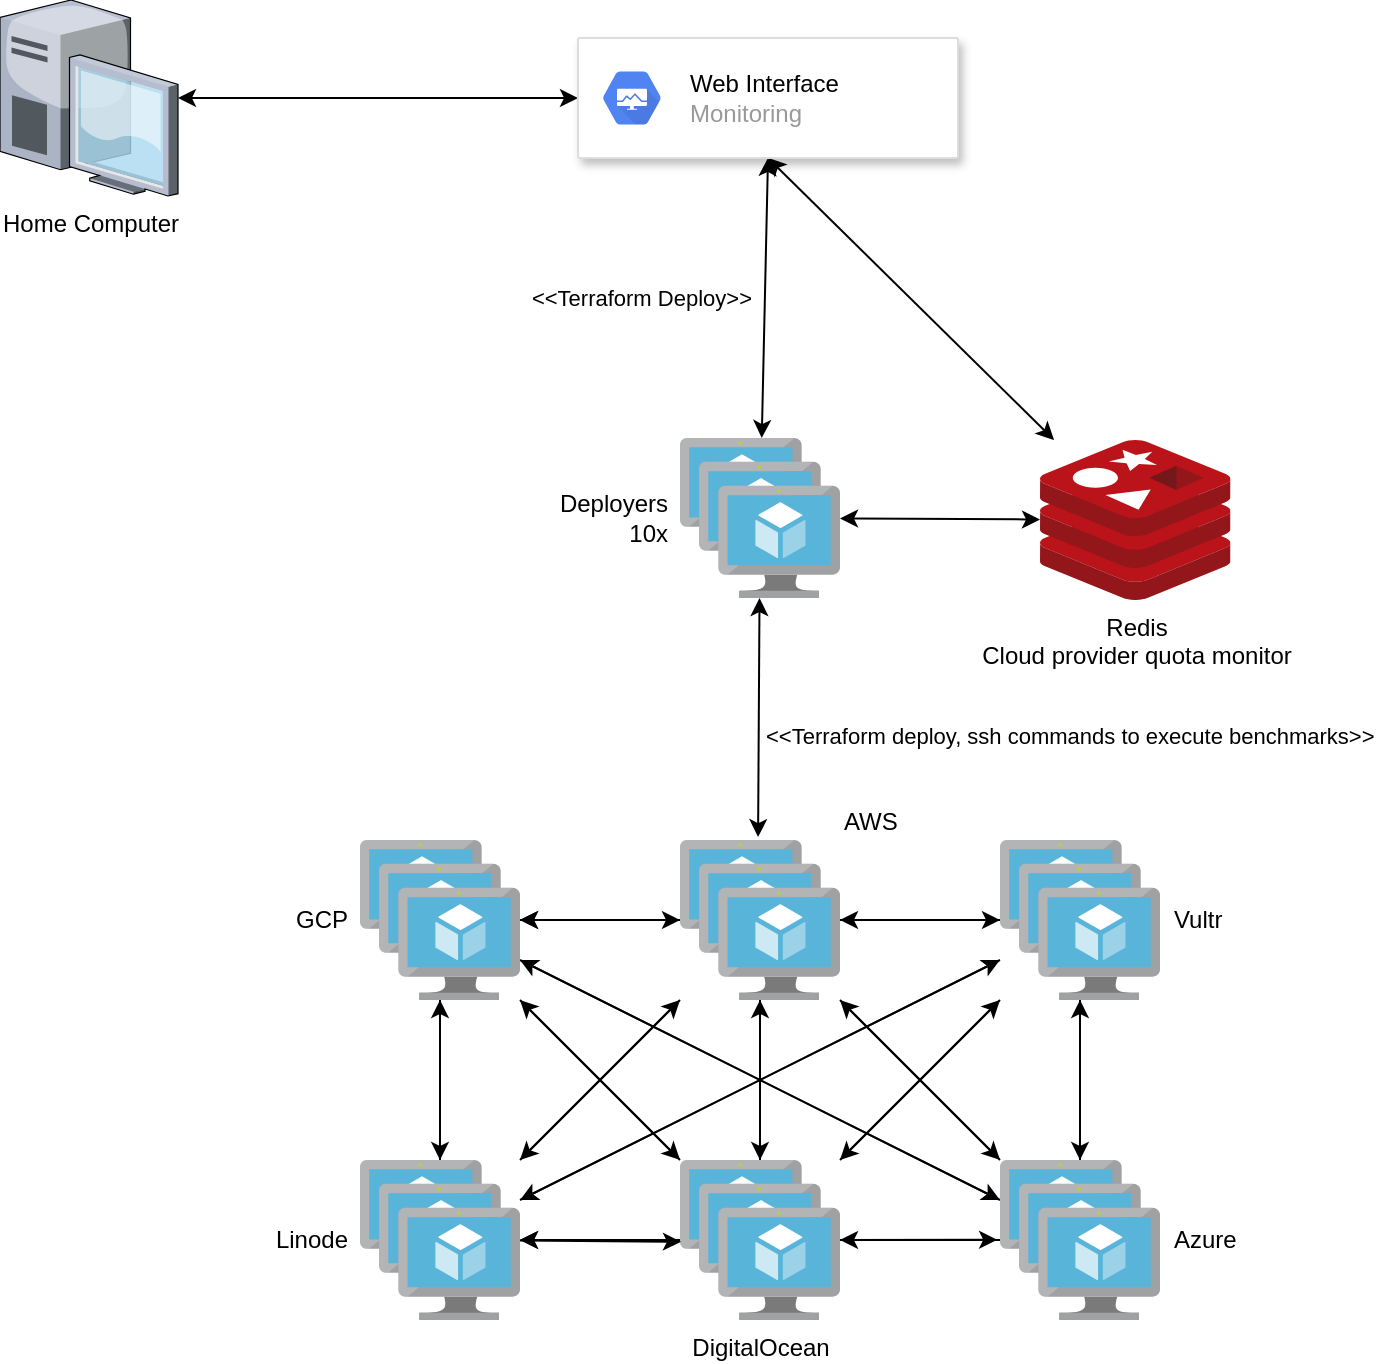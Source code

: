 <mxfile version="14.4.3" type="device"><diagram id="fgaFu3Kv992oj0YXa4DB" name="Page-1"><mxGraphModel dx="1408" dy="842" grid="1" gridSize="10" guides="1" tooltips="1" connect="1" arrows="1" fold="1" page="1" pageScale="1" pageWidth="850" pageHeight="1100" math="0" shadow="0"><root><mxCell id="0"/><mxCell id="1" parent="0"/><mxCell id="X_xSkIpcCcdCDkWm9j_K-1" value="Redis&lt;br&gt;Cloud provider quota monitor" style="aspect=fixed;html=1;points=[];align=center;image;fontSize=12;image=img/lib/mscae/Cache_Redis_Product.svg;" parent="1" vertex="1"><mxGeometry x="600" y="280" width="95.24" height="80" as="geometry"/></mxCell><mxCell id="X_xSkIpcCcdCDkWm9j_K-2" style="edgeStyle=none;rounded=1;jumpStyle=none;orthogonalLoop=1;jettySize=auto;html=1;entryX=0;entryY=0.5;entryDx=0;entryDy=0;shadow=0;startArrow=classic;startFill=1;" parent="1" source="X_xSkIpcCcdCDkWm9j_K-3" target="X_xSkIpcCcdCDkWm9j_K-36" edge="1"><mxGeometry relative="1" as="geometry"/></mxCell><mxCell id="X_xSkIpcCcdCDkWm9j_K-3" value="Home Computer" style="verticalLabelPosition=bottom;aspect=fixed;html=1;verticalAlign=top;strokeColor=none;align=center;outlineConnect=0;shape=mxgraph.citrix.desktop;" parent="1" vertex="1"><mxGeometry x="80" y="60" width="89" height="98" as="geometry"/></mxCell><mxCell id="X_xSkIpcCcdCDkWm9j_K-31" value="" style="endArrow=none;dashed=1;html=1;sketch=0;elbow=vertical;" parent="1" edge="1"><mxGeometry width="50" height="50" relative="1" as="geometry"><mxPoint x="452.5" y="480" as="sourcePoint"/><mxPoint x="452.5" y="480" as="targetPoint"/></mxGeometry></mxCell><mxCell id="X_xSkIpcCcdCDkWm9j_K-33" value="&amp;lt;&amp;lt;Terraform Deploy&amp;gt;&amp;gt;" style="edgeStyle=none;rounded=1;jumpStyle=none;orthogonalLoop=1;jettySize=auto;html=1;shadow=0;startArrow=classic;startFill=1;align=right;labelPosition=left;verticalLabelPosition=middle;verticalAlign=middle;spacingRight=5;exitX=0.5;exitY=1;exitDx=0;exitDy=0;" parent="1" source="X_xSkIpcCcdCDkWm9j_K-36" target="X_xSkIpcCcdCDkWm9j_K-91" edge="1"><mxGeometry relative="1" as="geometry"/></mxCell><mxCell id="X_xSkIpcCcdCDkWm9j_K-93" style="edgeStyle=none;rounded=0;sketch=0;orthogonalLoop=1;jettySize=auto;html=1;startArrow=classic;startFill=1;endArrow=classic;endFill=1;strokeColor=#000000;exitX=0.5;exitY=1;exitDx=0;exitDy=0;" parent="1" source="X_xSkIpcCcdCDkWm9j_K-36" target="X_xSkIpcCcdCDkWm9j_K-1" edge="1"><mxGeometry relative="1" as="geometry"/></mxCell><mxCell id="X_xSkIpcCcdCDkWm9j_K-36" value="" style="strokeColor=#dddddd;shadow=1;strokeWidth=1;rounded=1;absoluteArcSize=1;arcSize=2;" parent="1" vertex="1"><mxGeometry x="369" y="79" width="190" height="60" as="geometry"/></mxCell><mxCell id="X_xSkIpcCcdCDkWm9j_K-37" value="&lt;font color=&quot;#000000&quot;&gt;Web Interface&lt;/font&gt;&lt;br&gt;Monitoring" style="dashed=0;connectable=0;html=1;fillColor=#5184F3;strokeColor=none;shape=mxgraph.gcp2.hexIcon;prIcon=cloud_deployment_manager;part=1;labelPosition=right;verticalLabelPosition=middle;align=left;verticalAlign=middle;spacingLeft=5;fontColor=#999999;fontSize=12;" parent="X_xSkIpcCcdCDkWm9j_K-36" vertex="1"><mxGeometry y="0.5" width="44" height="39" relative="1" as="geometry"><mxPoint x="5" y="-19.5" as="offset"/></mxGeometry></mxCell><mxCell id="X_xSkIpcCcdCDkWm9j_K-38" style="edgeStyle=none;rounded=1;jumpStyle=none;orthogonalLoop=1;jettySize=auto;html=1;entryX=0.488;entryY=-0.018;entryDx=0;entryDy=0;shadow=0;startArrow=classic;startFill=1;entryPerimeter=0;" parent="1" source="X_xSkIpcCcdCDkWm9j_K-91" target="X_xSkIpcCcdCDkWm9j_K-44" edge="1"><mxGeometry relative="1" as="geometry"><mxPoint x="460" y="440" as="targetPoint"/></mxGeometry></mxCell><mxCell id="X_xSkIpcCcdCDkWm9j_K-39" value="&amp;lt;&amp;lt;Terraform deploy, ssh commands to execute benchmarks&amp;gt;&amp;gt;" style="edgeLabel;html=1;align=left;verticalAlign=middle;resizable=0;points=[];" parent="X_xSkIpcCcdCDkWm9j_K-38" vertex="1" connectable="0"><mxGeometry x="0.153" y="2" relative="1" as="geometry"><mxPoint as="offset"/></mxGeometry></mxCell><mxCell id="X_xSkIpcCcdCDkWm9j_K-61" style="rounded=0;orthogonalLoop=1;jettySize=auto;html=1;sketch=0;elbow=vertical;" parent="1" source="X_xSkIpcCcdCDkWm9j_K-42" target="X_xSkIpcCcdCDkWm9j_K-49" edge="1"><mxGeometry relative="1" as="geometry"/></mxCell><mxCell id="X_xSkIpcCcdCDkWm9j_K-62" style="rounded=0;orthogonalLoop=1;jettySize=auto;html=1;sketch=0;elbow=vertical;" parent="1" source="X_xSkIpcCcdCDkWm9j_K-42" target="X_xSkIpcCcdCDkWm9j_K-44" edge="1"><mxGeometry relative="1" as="geometry"/></mxCell><mxCell id="X_xSkIpcCcdCDkWm9j_K-69" style="rounded=0;orthogonalLoop=1;jettySize=auto;html=1;sketch=0;elbow=vertical;" parent="1" source="X_xSkIpcCcdCDkWm9j_K-42" target="X_xSkIpcCcdCDkWm9j_K-52" edge="1"><mxGeometry relative="1" as="geometry"/></mxCell><mxCell id="X_xSkIpcCcdCDkWm9j_K-77" style="rounded=0;sketch=0;orthogonalLoop=1;jettySize=auto;html=1;strokeColor=#000000;elbow=vertical;" parent="1" source="X_xSkIpcCcdCDkWm9j_K-42" target="X_xSkIpcCcdCDkWm9j_K-48" edge="1"><mxGeometry relative="1" as="geometry"/></mxCell><mxCell id="X_xSkIpcCcdCDkWm9j_K-81" style="rounded=0;sketch=0;orthogonalLoop=1;jettySize=auto;html=1;strokeColor=#000000;elbow=vertical;" parent="1" source="X_xSkIpcCcdCDkWm9j_K-42" target="X_xSkIpcCcdCDkWm9j_K-53" edge="1"><mxGeometry relative="1" as="geometry"/></mxCell><mxCell id="X_xSkIpcCcdCDkWm9j_K-42" value="Vultr" style="aspect=fixed;html=1;points=[];align=left;image;fontSize=12;image=img/lib/mscae/VM_Scale_Set.svg;labelPosition=right;verticalLabelPosition=middle;verticalAlign=middle;sketch=0;spacingLeft=5;" parent="1" vertex="1"><mxGeometry x="580" y="480" width="80" height="80" as="geometry"/></mxCell><mxCell id="X_xSkIpcCcdCDkWm9j_K-63" style="rounded=0;orthogonalLoop=1;jettySize=auto;html=1;sketch=0;elbow=vertical;" parent="1" source="X_xSkIpcCcdCDkWm9j_K-44" target="X_xSkIpcCcdCDkWm9j_K-42" edge="1"><mxGeometry relative="1" as="geometry"/></mxCell><mxCell id="X_xSkIpcCcdCDkWm9j_K-64" style="rounded=0;orthogonalLoop=1;jettySize=auto;html=1;sketch=0;elbow=vertical;" parent="1" source="X_xSkIpcCcdCDkWm9j_K-44" target="X_xSkIpcCcdCDkWm9j_K-48" edge="1"><mxGeometry relative="1" as="geometry"/></mxCell><mxCell id="X_xSkIpcCcdCDkWm9j_K-66" style="rounded=0;orthogonalLoop=1;jettySize=auto;html=1;sketch=0;elbow=vertical;" parent="1" source="X_xSkIpcCcdCDkWm9j_K-44" target="X_xSkIpcCcdCDkWm9j_K-52" edge="1"><mxGeometry relative="1" as="geometry"/></mxCell><mxCell id="X_xSkIpcCcdCDkWm9j_K-71" style="rounded=0;sketch=0;orthogonalLoop=1;jettySize=auto;html=1;strokeColor=#000000;elbow=vertical;" parent="1" source="X_xSkIpcCcdCDkWm9j_K-44" target="X_xSkIpcCcdCDkWm9j_K-49" edge="1"><mxGeometry relative="1" as="geometry"/></mxCell><mxCell id="X_xSkIpcCcdCDkWm9j_K-75" style="rounded=0;sketch=0;orthogonalLoop=1;jettySize=auto;html=1;strokeColor=#000000;elbow=vertical;" parent="1" source="X_xSkIpcCcdCDkWm9j_K-44" target="X_xSkIpcCcdCDkWm9j_K-53" edge="1"><mxGeometry relative="1" as="geometry"/></mxCell><mxCell id="X_xSkIpcCcdCDkWm9j_K-44" value="AWS" style="aspect=fixed;html=1;points=[];align=left;image;fontSize=12;image=img/lib/mscae/VM_Scale_Set.svg;labelPosition=right;verticalLabelPosition=top;verticalAlign=bottom;sketch=0;" parent="1" vertex="1"><mxGeometry x="420" y="480" width="80" height="80" as="geometry"/></mxCell><mxCell id="X_xSkIpcCcdCDkWm9j_K-54" style="rounded=0;orthogonalLoop=1;jettySize=auto;html=1;sketch=0;elbow=vertical;" parent="1" source="X_xSkIpcCcdCDkWm9j_K-48" target="X_xSkIpcCcdCDkWm9j_K-53" edge="1"><mxGeometry relative="1" as="geometry"/></mxCell><mxCell id="X_xSkIpcCcdCDkWm9j_K-65" style="rounded=0;orthogonalLoop=1;jettySize=auto;html=1;sketch=0;elbow=vertical;" parent="1" source="X_xSkIpcCcdCDkWm9j_K-48" target="X_xSkIpcCcdCDkWm9j_K-44" edge="1"><mxGeometry relative="1" as="geometry"/></mxCell><mxCell id="X_xSkIpcCcdCDkWm9j_K-72" style="rounded=0;sketch=0;orthogonalLoop=1;jettySize=auto;html=1;strokeColor=#000000;elbow=vertical;" parent="1" source="X_xSkIpcCcdCDkWm9j_K-48" target="X_xSkIpcCcdCDkWm9j_K-52" edge="1"><mxGeometry relative="1" as="geometry"/></mxCell><mxCell id="X_xSkIpcCcdCDkWm9j_K-82" style="rounded=0;sketch=0;orthogonalLoop=1;jettySize=auto;html=1;strokeColor=#000000;elbow=vertical;" parent="1" source="X_xSkIpcCcdCDkWm9j_K-48" target="X_xSkIpcCcdCDkWm9j_K-49" edge="1"><mxGeometry relative="1" as="geometry"/></mxCell><mxCell id="X_xSkIpcCcdCDkWm9j_K-48" value="GCP" style="aspect=fixed;html=1;points=[];align=right;image;fontSize=12;image=img/lib/mscae/VM_Scale_Set.svg;labelPosition=left;verticalLabelPosition=middle;verticalAlign=middle;sketch=0;spacingRight=5;" parent="1" vertex="1"><mxGeometry x="260" y="480" width="80" height="80" as="geometry"/></mxCell><mxCell id="X_xSkIpcCcdCDkWm9j_K-59" style="rounded=0;orthogonalLoop=1;jettySize=auto;html=1;sketch=0;elbow=vertical;" parent="1" source="X_xSkIpcCcdCDkWm9j_K-49" target="X_xSkIpcCcdCDkWm9j_K-52" edge="1"><mxGeometry relative="1" as="geometry"/></mxCell><mxCell id="X_xSkIpcCcdCDkWm9j_K-60" style="rounded=0;orthogonalLoop=1;jettySize=auto;html=1;sketch=0;elbow=vertical;" parent="1" source="X_xSkIpcCcdCDkWm9j_K-49" target="X_xSkIpcCcdCDkWm9j_K-42" edge="1"><mxGeometry relative="1" as="geometry"/></mxCell><mxCell id="X_xSkIpcCcdCDkWm9j_K-70" style="rounded=0;sketch=0;orthogonalLoop=1;jettySize=auto;html=1;strokeColor=#000000;elbow=vertical;" parent="1" source="X_xSkIpcCcdCDkWm9j_K-49" target="X_xSkIpcCcdCDkWm9j_K-44" edge="1"><mxGeometry relative="1" as="geometry"/></mxCell><mxCell id="X_xSkIpcCcdCDkWm9j_K-79" style="rounded=0;sketch=0;orthogonalLoop=1;jettySize=auto;html=1;strokeColor=#000000;elbow=vertical;" parent="1" source="X_xSkIpcCcdCDkWm9j_K-49" target="X_xSkIpcCcdCDkWm9j_K-53" edge="1"><mxGeometry relative="1" as="geometry"/></mxCell><mxCell id="X_xSkIpcCcdCDkWm9j_K-83" style="rounded=0;sketch=0;orthogonalLoop=1;jettySize=auto;html=1;strokeColor=#000000;elbow=vertical;" parent="1" source="X_xSkIpcCcdCDkWm9j_K-49" target="X_xSkIpcCcdCDkWm9j_K-48" edge="1"><mxGeometry relative="1" as="geometry"/></mxCell><mxCell id="X_xSkIpcCcdCDkWm9j_K-49" value="Azure" style="aspect=fixed;html=1;points=[];align=left;image;fontSize=12;image=img/lib/mscae/VM_Scale_Set.svg;labelPosition=right;verticalLabelPosition=middle;verticalAlign=middle;sketch=0;spacingLeft=5;" parent="1" vertex="1"><mxGeometry x="580" y="640" width="80" height="80" as="geometry"/></mxCell><mxCell id="X_xSkIpcCcdCDkWm9j_K-57" style="rounded=0;orthogonalLoop=1;jettySize=auto;html=1;sketch=0;elbow=vertical;" parent="1" source="X_xSkIpcCcdCDkWm9j_K-52" target="X_xSkIpcCcdCDkWm9j_K-53" edge="1"><mxGeometry relative="1" as="geometry"/></mxCell><mxCell id="X_xSkIpcCcdCDkWm9j_K-58" style="rounded=0;orthogonalLoop=1;jettySize=auto;html=1;entryX=-0.018;entryY=0.499;entryDx=0;entryDy=0;entryPerimeter=0;sketch=0;elbow=vertical;" parent="1" source="X_xSkIpcCcdCDkWm9j_K-52" target="X_xSkIpcCcdCDkWm9j_K-49" edge="1"><mxGeometry relative="1" as="geometry"/></mxCell><mxCell id="X_xSkIpcCcdCDkWm9j_K-67" style="rounded=0;orthogonalLoop=1;jettySize=auto;html=1;sketch=0;elbow=vertical;" parent="1" source="X_xSkIpcCcdCDkWm9j_K-52" target="X_xSkIpcCcdCDkWm9j_K-44" edge="1"><mxGeometry relative="1" as="geometry"/></mxCell><mxCell id="X_xSkIpcCcdCDkWm9j_K-68" style="rounded=0;orthogonalLoop=1;jettySize=auto;html=1;sketch=0;elbow=vertical;" parent="1" source="X_xSkIpcCcdCDkWm9j_K-52" target="X_xSkIpcCcdCDkWm9j_K-42" edge="1"><mxGeometry relative="1" as="geometry"/></mxCell><mxCell id="X_xSkIpcCcdCDkWm9j_K-73" style="rounded=0;sketch=0;orthogonalLoop=1;jettySize=auto;html=1;strokeColor=#000000;elbow=vertical;" parent="1" source="X_xSkIpcCcdCDkWm9j_K-52" target="X_xSkIpcCcdCDkWm9j_K-48" edge="1"><mxGeometry relative="1" as="geometry"/></mxCell><mxCell id="X_xSkIpcCcdCDkWm9j_K-52" value="DigitalOcean" style="aspect=fixed;html=1;points=[];align=center;image;fontSize=12;image=img/lib/mscae/VM_Scale_Set.svg;sketch=0;labelPosition=center;verticalLabelPosition=bottom;verticalAlign=top;" parent="1" vertex="1"><mxGeometry x="420" y="640" width="80" height="80" as="geometry"/></mxCell><mxCell id="X_xSkIpcCcdCDkWm9j_K-55" style="rounded=0;orthogonalLoop=1;jettySize=auto;html=1;sketch=0;elbow=vertical;" parent="1" source="X_xSkIpcCcdCDkWm9j_K-53" target="X_xSkIpcCcdCDkWm9j_K-48" edge="1"><mxGeometry relative="1" as="geometry"/></mxCell><mxCell id="X_xSkIpcCcdCDkWm9j_K-56" style="rounded=0;orthogonalLoop=1;jettySize=auto;html=1;entryX=0.006;entryY=0.511;entryDx=0;entryDy=0;entryPerimeter=0;sketch=0;elbow=vertical;" parent="1" source="X_xSkIpcCcdCDkWm9j_K-53" target="X_xSkIpcCcdCDkWm9j_K-52" edge="1"><mxGeometry relative="1" as="geometry"/></mxCell><mxCell id="X_xSkIpcCcdCDkWm9j_K-74" style="rounded=0;sketch=0;orthogonalLoop=1;jettySize=auto;html=1;strokeColor=#000000;elbow=vertical;" parent="1" source="X_xSkIpcCcdCDkWm9j_K-53" target="X_xSkIpcCcdCDkWm9j_K-44" edge="1"><mxGeometry relative="1" as="geometry"/></mxCell><mxCell id="X_xSkIpcCcdCDkWm9j_K-80" style="rounded=0;sketch=0;orthogonalLoop=1;jettySize=auto;html=1;strokeColor=#000000;elbow=vertical;" parent="1" source="X_xSkIpcCcdCDkWm9j_K-53" target="X_xSkIpcCcdCDkWm9j_K-42" edge="1"><mxGeometry relative="1" as="geometry"/></mxCell><mxCell id="X_xSkIpcCcdCDkWm9j_K-53" value="Linode" style="aspect=fixed;html=1;points=[];align=right;image;fontSize=12;image=img/lib/mscae/VM_Scale_Set.svg;labelPosition=left;verticalLabelPosition=middle;verticalAlign=middle;sketch=0;spacingRight=5;" parent="1" vertex="1"><mxGeometry x="260" y="640" width="80" height="80" as="geometry"/></mxCell><mxCell id="X_xSkIpcCcdCDkWm9j_K-92" style="edgeStyle=none;rounded=0;sketch=0;orthogonalLoop=1;jettySize=auto;html=1;startArrow=classic;startFill=1;endArrow=classic;endFill=1;strokeColor=#000000;" parent="1" source="X_xSkIpcCcdCDkWm9j_K-91" target="X_xSkIpcCcdCDkWm9j_K-1" edge="1"><mxGeometry relative="1" as="geometry"/></mxCell><mxCell id="X_xSkIpcCcdCDkWm9j_K-91" value="Deployers&lt;br&gt;10x" style="aspect=fixed;html=1;points=[];align=right;image;fontSize=12;image=img/lib/mscae/VM_Scale_Set.svg;labelPosition=left;verticalLabelPosition=middle;verticalAlign=middle;sketch=0;spacingRight=5;" parent="1" vertex="1"><mxGeometry x="420" y="279" width="80" height="80" as="geometry"/></mxCell></root></mxGraphModel></diagram></mxfile>